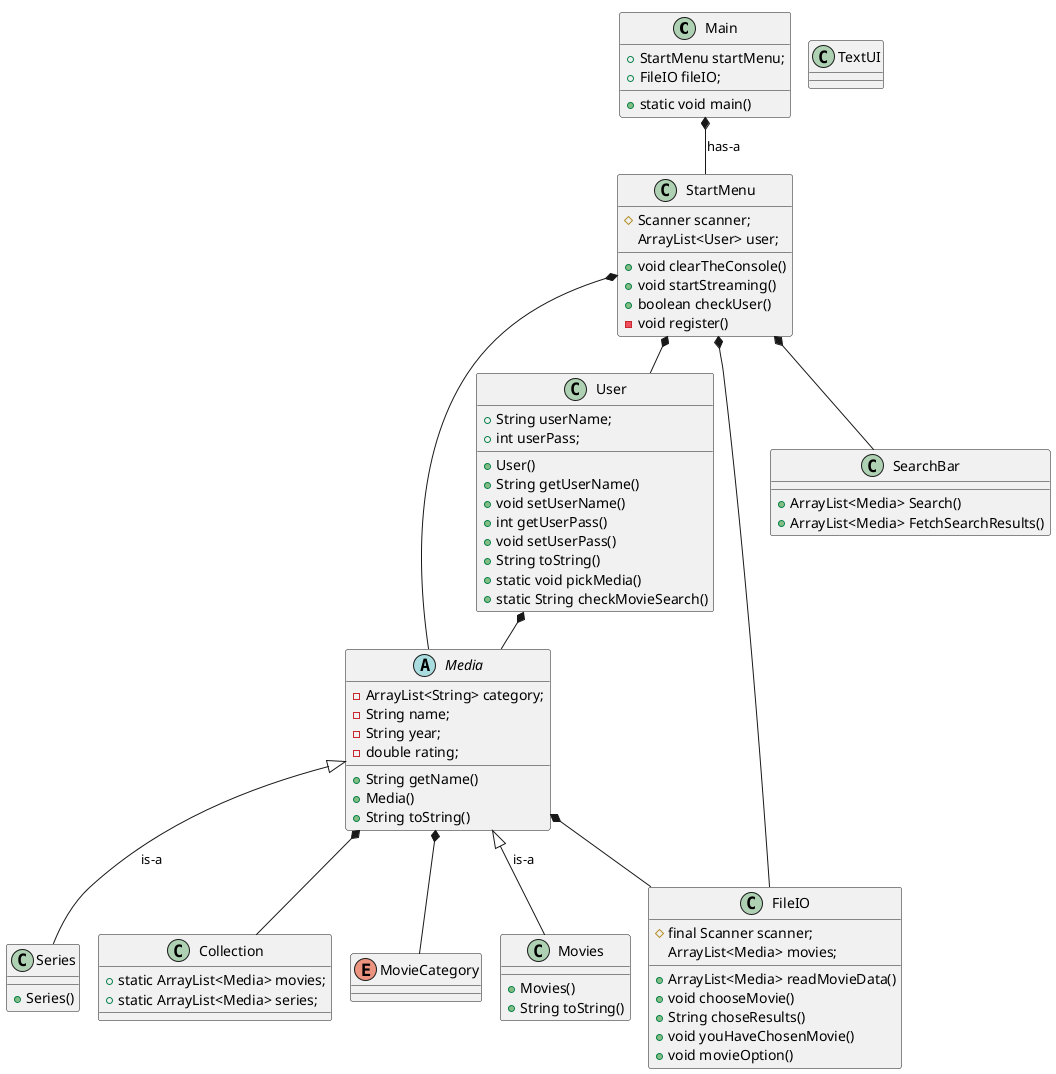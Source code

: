 @startuml


class Main
class StartMenu
class User
abstract Media
class Movies
class Series
class FileIO
class Collection
class SearchBar
enum MovieCategory
class TextUI

Main : + static void main()
Main : + StartMenu startMenu;
Main : + FileIO fileIO;

StartMenu : # Scanner scanner;
StartMenu : ArrayList<User> user;
StartMenu : + void clearTheConsole()
StartMenu : + void startStreaming()
StartMenu : + boolean checkUser()
StartMenu : - void register()

User : + String userName;
User : + int userPass;
User : + User()
User : + String getUserName()
User : + void setUserName()
User : + int getUserPass()
User : + void setUserPass()
User : + String toString()
User : + static void pickMedia()
User : + static String checkMovieSearch()

Media : - ArrayList<String> category;
Media : - String name;
Media : - String year;
Media : - double rating;
Media : + String getName()
Media : + Media()
Media : + String toString()

Movies : + Movies()
Movies : + String toString()

Series : + Series()

FileIO : # final Scanner scanner;
FileIO : ArrayList<Media> movies;
FileIO : + ArrayList<Media> readMovieData()
FileIO : + void chooseMovie()
FileIO : + String choseResults()
FileIO : + void youHaveChosenMovie()
FileIO : + void movieOption()

Collection : + static ArrayList<Media> movies;
Collection : + static ArrayList<Media> series;

SearchBar : + ArrayList<Media> Search()
SearchBar : + ArrayList<Media> FetchSearchResults()

Main *-- StartMenu : has-a
StartMenu *-- User
StartMenu *-- Media
StartMenu *-- SearchBar
StartMenu *-- FileIO
Media <|-- Movies : is-a
Media <|-- Series : is-a
Media *-- FileIO
Media *-- Collection
Media *-- MovieCategory
User *-- Media

!pragma layout smetana
@enduml